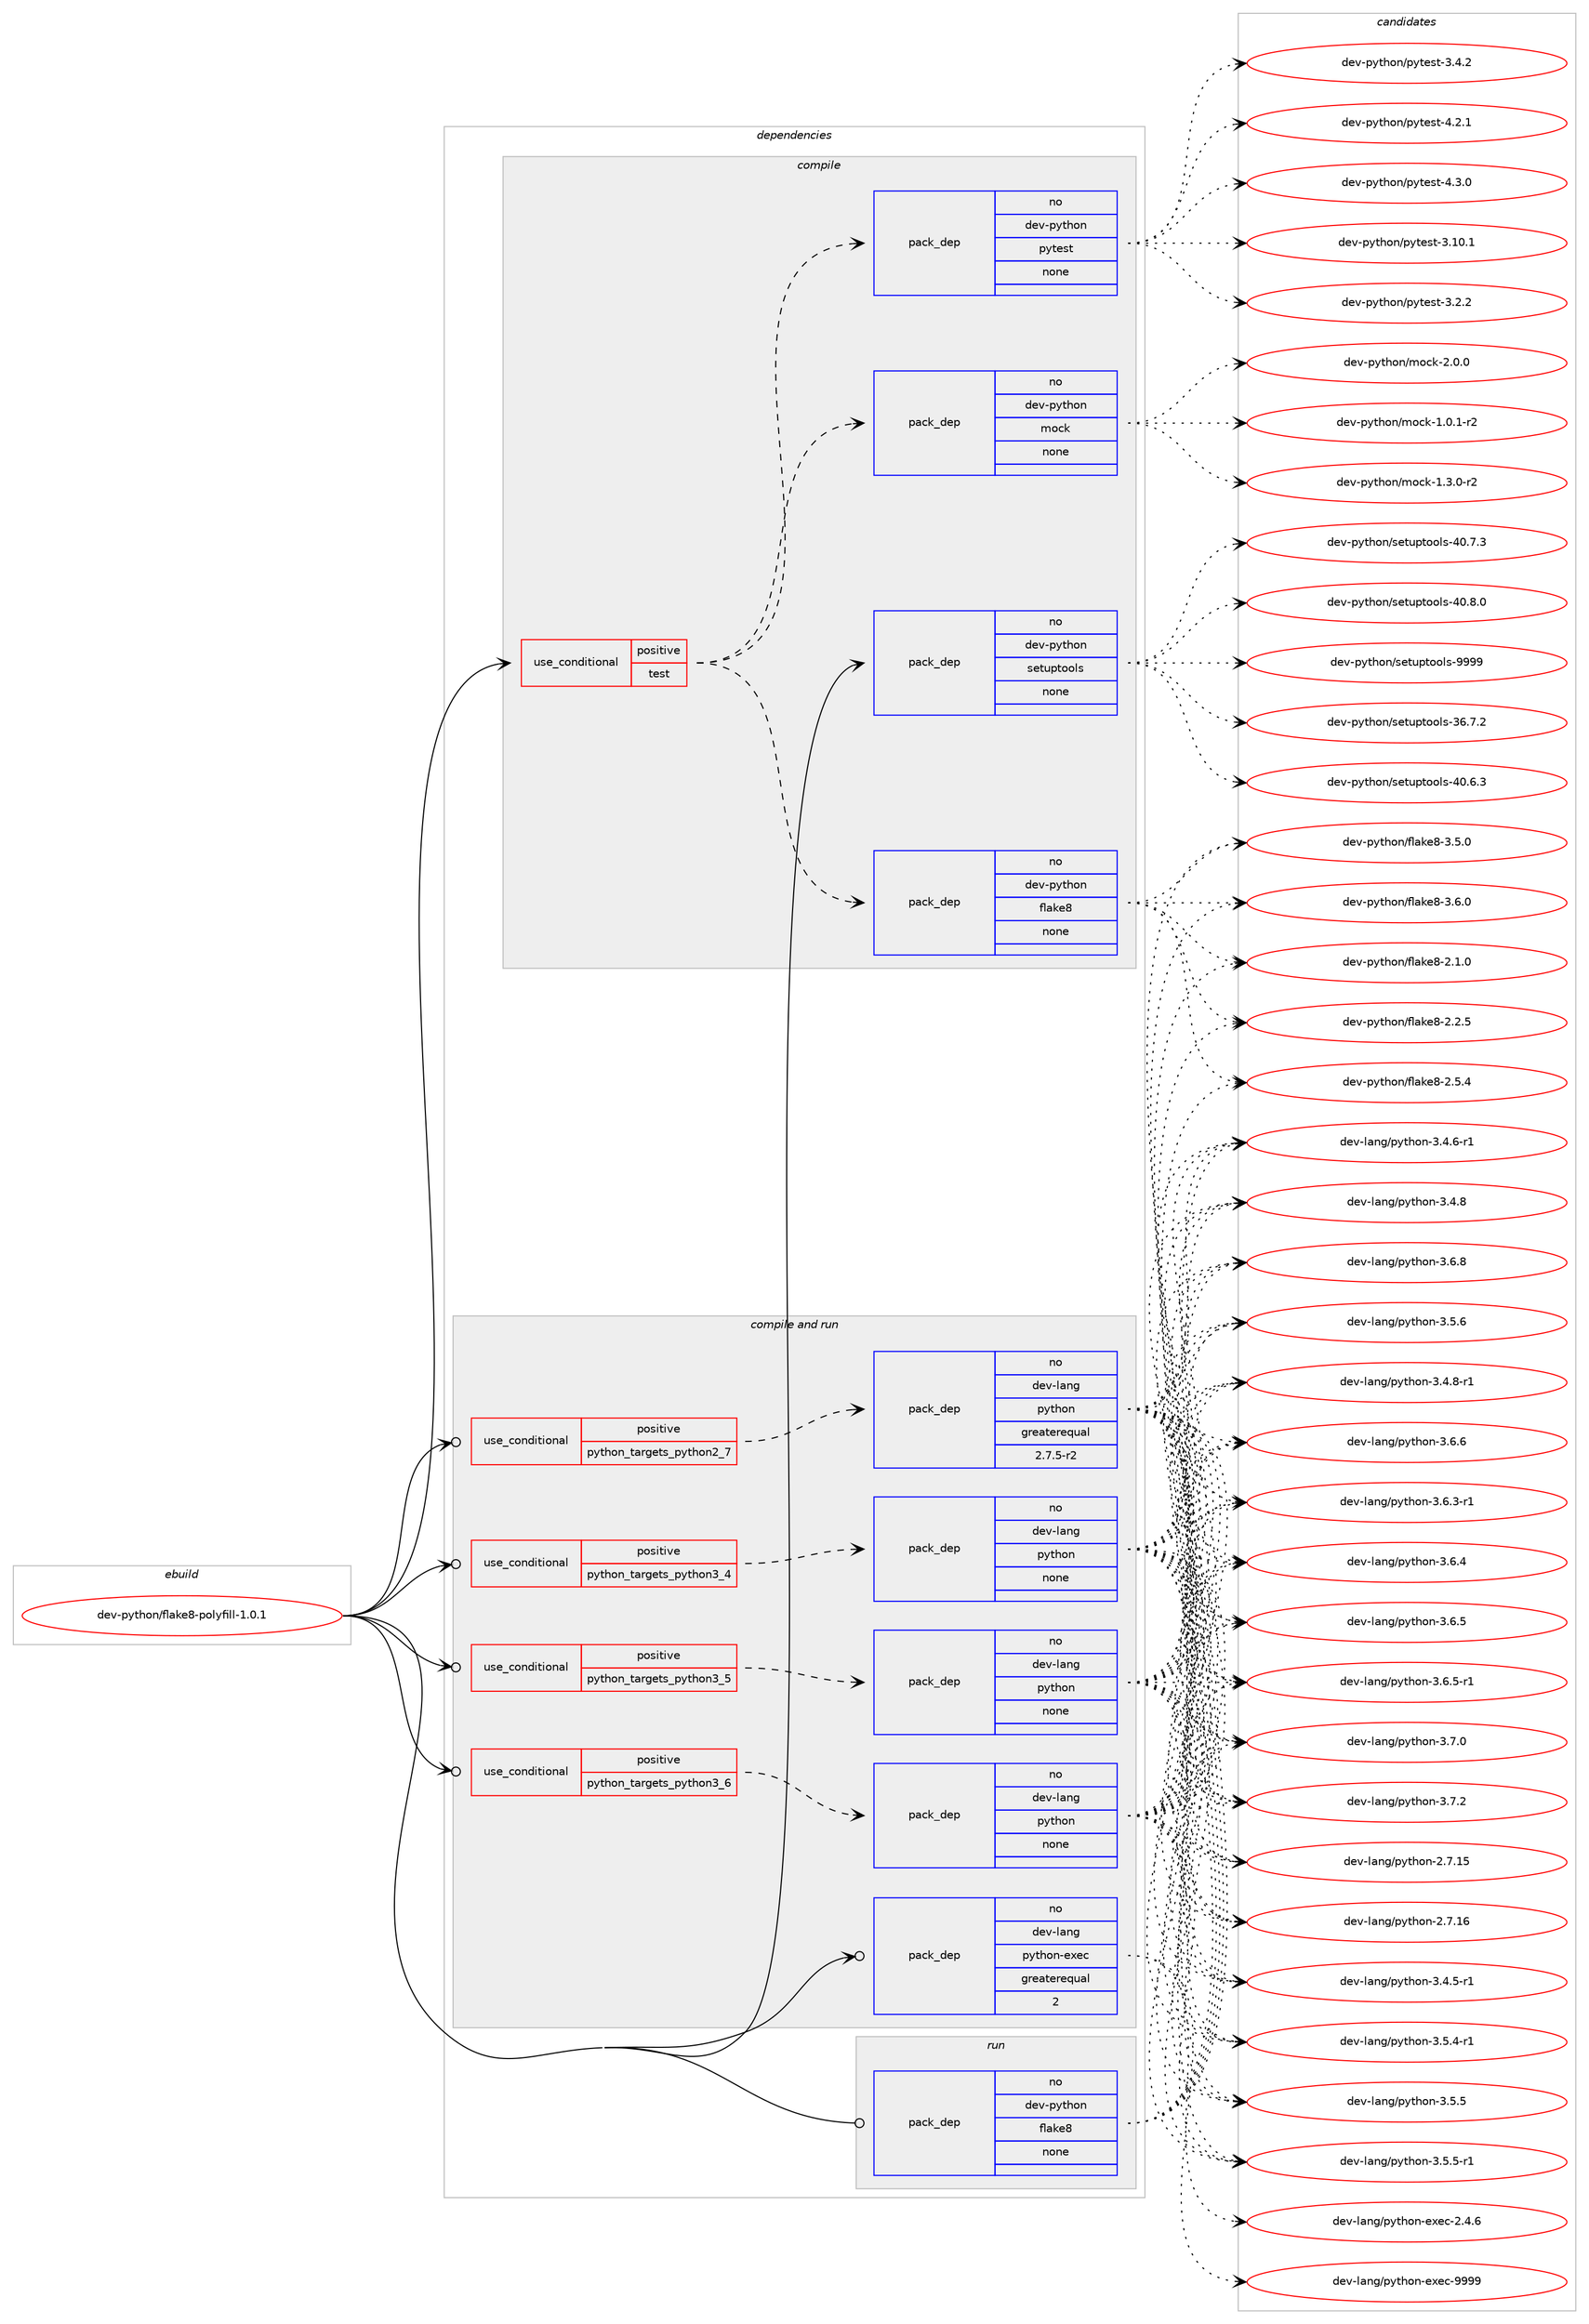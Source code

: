 digraph prolog {

# *************
# Graph options
# *************

newrank=true;
concentrate=true;
compound=true;
graph [rankdir=LR,fontname=Helvetica,fontsize=10,ranksep=1.5];#, ranksep=2.5, nodesep=0.2];
edge  [arrowhead=vee];
node  [fontname=Helvetica,fontsize=10];

# **********
# The ebuild
# **********

subgraph cluster_leftcol {
color=gray;
rank=same;
label=<<i>ebuild</i>>;
id [label="dev-python/flake8-polyfill-1.0.1", color=red, width=4, href="../dev-python/flake8-polyfill-1.0.1.svg"];
}

# ****************
# The dependencies
# ****************

subgraph cluster_midcol {
color=gray;
label=<<i>dependencies</i>>;
subgraph cluster_compile {
fillcolor="#eeeeee";
style=filled;
label=<<i>compile</i>>;
subgraph cond374239 {
dependency1408988 [label=<<TABLE BORDER="0" CELLBORDER="1" CELLSPACING="0" CELLPADDING="4"><TR><TD ROWSPAN="3" CELLPADDING="10">use_conditional</TD></TR><TR><TD>positive</TD></TR><TR><TD>test</TD></TR></TABLE>>, shape=none, color=red];
subgraph pack1011490 {
dependency1408989 [label=<<TABLE BORDER="0" CELLBORDER="1" CELLSPACING="0" CELLPADDING="4" WIDTH="220"><TR><TD ROWSPAN="6" CELLPADDING="30">pack_dep</TD></TR><TR><TD WIDTH="110">no</TD></TR><TR><TD>dev-python</TD></TR><TR><TD>flake8</TD></TR><TR><TD>none</TD></TR><TR><TD></TD></TR></TABLE>>, shape=none, color=blue];
}
dependency1408988:e -> dependency1408989:w [weight=20,style="dashed",arrowhead="vee"];
subgraph pack1011491 {
dependency1408990 [label=<<TABLE BORDER="0" CELLBORDER="1" CELLSPACING="0" CELLPADDING="4" WIDTH="220"><TR><TD ROWSPAN="6" CELLPADDING="30">pack_dep</TD></TR><TR><TD WIDTH="110">no</TD></TR><TR><TD>dev-python</TD></TR><TR><TD>mock</TD></TR><TR><TD>none</TD></TR><TR><TD></TD></TR></TABLE>>, shape=none, color=blue];
}
dependency1408988:e -> dependency1408990:w [weight=20,style="dashed",arrowhead="vee"];
subgraph pack1011492 {
dependency1408991 [label=<<TABLE BORDER="0" CELLBORDER="1" CELLSPACING="0" CELLPADDING="4" WIDTH="220"><TR><TD ROWSPAN="6" CELLPADDING="30">pack_dep</TD></TR><TR><TD WIDTH="110">no</TD></TR><TR><TD>dev-python</TD></TR><TR><TD>pytest</TD></TR><TR><TD>none</TD></TR><TR><TD></TD></TR></TABLE>>, shape=none, color=blue];
}
dependency1408988:e -> dependency1408991:w [weight=20,style="dashed",arrowhead="vee"];
}
id:e -> dependency1408988:w [weight=20,style="solid",arrowhead="vee"];
subgraph pack1011493 {
dependency1408992 [label=<<TABLE BORDER="0" CELLBORDER="1" CELLSPACING="0" CELLPADDING="4" WIDTH="220"><TR><TD ROWSPAN="6" CELLPADDING="30">pack_dep</TD></TR><TR><TD WIDTH="110">no</TD></TR><TR><TD>dev-python</TD></TR><TR><TD>setuptools</TD></TR><TR><TD>none</TD></TR><TR><TD></TD></TR></TABLE>>, shape=none, color=blue];
}
id:e -> dependency1408992:w [weight=20,style="solid",arrowhead="vee"];
}
subgraph cluster_compileandrun {
fillcolor="#eeeeee";
style=filled;
label=<<i>compile and run</i>>;
subgraph cond374240 {
dependency1408993 [label=<<TABLE BORDER="0" CELLBORDER="1" CELLSPACING="0" CELLPADDING="4"><TR><TD ROWSPAN="3" CELLPADDING="10">use_conditional</TD></TR><TR><TD>positive</TD></TR><TR><TD>python_targets_python2_7</TD></TR></TABLE>>, shape=none, color=red];
subgraph pack1011494 {
dependency1408994 [label=<<TABLE BORDER="0" CELLBORDER="1" CELLSPACING="0" CELLPADDING="4" WIDTH="220"><TR><TD ROWSPAN="6" CELLPADDING="30">pack_dep</TD></TR><TR><TD WIDTH="110">no</TD></TR><TR><TD>dev-lang</TD></TR><TR><TD>python</TD></TR><TR><TD>greaterequal</TD></TR><TR><TD>2.7.5-r2</TD></TR></TABLE>>, shape=none, color=blue];
}
dependency1408993:e -> dependency1408994:w [weight=20,style="dashed",arrowhead="vee"];
}
id:e -> dependency1408993:w [weight=20,style="solid",arrowhead="odotvee"];
subgraph cond374241 {
dependency1408995 [label=<<TABLE BORDER="0" CELLBORDER="1" CELLSPACING="0" CELLPADDING="4"><TR><TD ROWSPAN="3" CELLPADDING="10">use_conditional</TD></TR><TR><TD>positive</TD></TR><TR><TD>python_targets_python3_4</TD></TR></TABLE>>, shape=none, color=red];
subgraph pack1011495 {
dependency1408996 [label=<<TABLE BORDER="0" CELLBORDER="1" CELLSPACING="0" CELLPADDING="4" WIDTH="220"><TR><TD ROWSPAN="6" CELLPADDING="30">pack_dep</TD></TR><TR><TD WIDTH="110">no</TD></TR><TR><TD>dev-lang</TD></TR><TR><TD>python</TD></TR><TR><TD>none</TD></TR><TR><TD></TD></TR></TABLE>>, shape=none, color=blue];
}
dependency1408995:e -> dependency1408996:w [weight=20,style="dashed",arrowhead="vee"];
}
id:e -> dependency1408995:w [weight=20,style="solid",arrowhead="odotvee"];
subgraph cond374242 {
dependency1408997 [label=<<TABLE BORDER="0" CELLBORDER="1" CELLSPACING="0" CELLPADDING="4"><TR><TD ROWSPAN="3" CELLPADDING="10">use_conditional</TD></TR><TR><TD>positive</TD></TR><TR><TD>python_targets_python3_5</TD></TR></TABLE>>, shape=none, color=red];
subgraph pack1011496 {
dependency1408998 [label=<<TABLE BORDER="0" CELLBORDER="1" CELLSPACING="0" CELLPADDING="4" WIDTH="220"><TR><TD ROWSPAN="6" CELLPADDING="30">pack_dep</TD></TR><TR><TD WIDTH="110">no</TD></TR><TR><TD>dev-lang</TD></TR><TR><TD>python</TD></TR><TR><TD>none</TD></TR><TR><TD></TD></TR></TABLE>>, shape=none, color=blue];
}
dependency1408997:e -> dependency1408998:w [weight=20,style="dashed",arrowhead="vee"];
}
id:e -> dependency1408997:w [weight=20,style="solid",arrowhead="odotvee"];
subgraph cond374243 {
dependency1408999 [label=<<TABLE BORDER="0" CELLBORDER="1" CELLSPACING="0" CELLPADDING="4"><TR><TD ROWSPAN="3" CELLPADDING="10">use_conditional</TD></TR><TR><TD>positive</TD></TR><TR><TD>python_targets_python3_6</TD></TR></TABLE>>, shape=none, color=red];
subgraph pack1011497 {
dependency1409000 [label=<<TABLE BORDER="0" CELLBORDER="1" CELLSPACING="0" CELLPADDING="4" WIDTH="220"><TR><TD ROWSPAN="6" CELLPADDING="30">pack_dep</TD></TR><TR><TD WIDTH="110">no</TD></TR><TR><TD>dev-lang</TD></TR><TR><TD>python</TD></TR><TR><TD>none</TD></TR><TR><TD></TD></TR></TABLE>>, shape=none, color=blue];
}
dependency1408999:e -> dependency1409000:w [weight=20,style="dashed",arrowhead="vee"];
}
id:e -> dependency1408999:w [weight=20,style="solid",arrowhead="odotvee"];
subgraph pack1011498 {
dependency1409001 [label=<<TABLE BORDER="0" CELLBORDER="1" CELLSPACING="0" CELLPADDING="4" WIDTH="220"><TR><TD ROWSPAN="6" CELLPADDING="30">pack_dep</TD></TR><TR><TD WIDTH="110">no</TD></TR><TR><TD>dev-lang</TD></TR><TR><TD>python-exec</TD></TR><TR><TD>greaterequal</TD></TR><TR><TD>2</TD></TR></TABLE>>, shape=none, color=blue];
}
id:e -> dependency1409001:w [weight=20,style="solid",arrowhead="odotvee"];
}
subgraph cluster_run {
fillcolor="#eeeeee";
style=filled;
label=<<i>run</i>>;
subgraph pack1011499 {
dependency1409002 [label=<<TABLE BORDER="0" CELLBORDER="1" CELLSPACING="0" CELLPADDING="4" WIDTH="220"><TR><TD ROWSPAN="6" CELLPADDING="30">pack_dep</TD></TR><TR><TD WIDTH="110">no</TD></TR><TR><TD>dev-python</TD></TR><TR><TD>flake8</TD></TR><TR><TD>none</TD></TR><TR><TD></TD></TR></TABLE>>, shape=none, color=blue];
}
id:e -> dependency1409002:w [weight=20,style="solid",arrowhead="odot"];
}
}

# **************
# The candidates
# **************

subgraph cluster_choices {
rank=same;
color=gray;
label=<<i>candidates</i>>;

subgraph choice1011490 {
color=black;
nodesep=1;
choice10010111845112121116104111110471021089710710156455046494648 [label="dev-python/flake8-2.1.0", color=red, width=4,href="../dev-python/flake8-2.1.0.svg"];
choice10010111845112121116104111110471021089710710156455046504653 [label="dev-python/flake8-2.2.5", color=red, width=4,href="../dev-python/flake8-2.2.5.svg"];
choice10010111845112121116104111110471021089710710156455046534652 [label="dev-python/flake8-2.5.4", color=red, width=4,href="../dev-python/flake8-2.5.4.svg"];
choice10010111845112121116104111110471021089710710156455146534648 [label="dev-python/flake8-3.5.0", color=red, width=4,href="../dev-python/flake8-3.5.0.svg"];
choice10010111845112121116104111110471021089710710156455146544648 [label="dev-python/flake8-3.6.0", color=red, width=4,href="../dev-python/flake8-3.6.0.svg"];
dependency1408989:e -> choice10010111845112121116104111110471021089710710156455046494648:w [style=dotted,weight="100"];
dependency1408989:e -> choice10010111845112121116104111110471021089710710156455046504653:w [style=dotted,weight="100"];
dependency1408989:e -> choice10010111845112121116104111110471021089710710156455046534652:w [style=dotted,weight="100"];
dependency1408989:e -> choice10010111845112121116104111110471021089710710156455146534648:w [style=dotted,weight="100"];
dependency1408989:e -> choice10010111845112121116104111110471021089710710156455146544648:w [style=dotted,weight="100"];
}
subgraph choice1011491 {
color=black;
nodesep=1;
choice1001011184511212111610411111047109111991074549464846494511450 [label="dev-python/mock-1.0.1-r2", color=red, width=4,href="../dev-python/mock-1.0.1-r2.svg"];
choice1001011184511212111610411111047109111991074549465146484511450 [label="dev-python/mock-1.3.0-r2", color=red, width=4,href="../dev-python/mock-1.3.0-r2.svg"];
choice100101118451121211161041111104710911199107455046484648 [label="dev-python/mock-2.0.0", color=red, width=4,href="../dev-python/mock-2.0.0.svg"];
dependency1408990:e -> choice1001011184511212111610411111047109111991074549464846494511450:w [style=dotted,weight="100"];
dependency1408990:e -> choice1001011184511212111610411111047109111991074549465146484511450:w [style=dotted,weight="100"];
dependency1408990:e -> choice100101118451121211161041111104710911199107455046484648:w [style=dotted,weight="100"];
}
subgraph choice1011492 {
color=black;
nodesep=1;
choice100101118451121211161041111104711212111610111511645514649484649 [label="dev-python/pytest-3.10.1", color=red, width=4,href="../dev-python/pytest-3.10.1.svg"];
choice1001011184511212111610411111047112121116101115116455146504650 [label="dev-python/pytest-3.2.2", color=red, width=4,href="../dev-python/pytest-3.2.2.svg"];
choice1001011184511212111610411111047112121116101115116455146524650 [label="dev-python/pytest-3.4.2", color=red, width=4,href="../dev-python/pytest-3.4.2.svg"];
choice1001011184511212111610411111047112121116101115116455246504649 [label="dev-python/pytest-4.2.1", color=red, width=4,href="../dev-python/pytest-4.2.1.svg"];
choice1001011184511212111610411111047112121116101115116455246514648 [label="dev-python/pytest-4.3.0", color=red, width=4,href="../dev-python/pytest-4.3.0.svg"];
dependency1408991:e -> choice100101118451121211161041111104711212111610111511645514649484649:w [style=dotted,weight="100"];
dependency1408991:e -> choice1001011184511212111610411111047112121116101115116455146504650:w [style=dotted,weight="100"];
dependency1408991:e -> choice1001011184511212111610411111047112121116101115116455146524650:w [style=dotted,weight="100"];
dependency1408991:e -> choice1001011184511212111610411111047112121116101115116455246504649:w [style=dotted,weight="100"];
dependency1408991:e -> choice1001011184511212111610411111047112121116101115116455246514648:w [style=dotted,weight="100"];
}
subgraph choice1011493 {
color=black;
nodesep=1;
choice100101118451121211161041111104711510111611711211611111110811545515446554650 [label="dev-python/setuptools-36.7.2", color=red, width=4,href="../dev-python/setuptools-36.7.2.svg"];
choice100101118451121211161041111104711510111611711211611111110811545524846544651 [label="dev-python/setuptools-40.6.3", color=red, width=4,href="../dev-python/setuptools-40.6.3.svg"];
choice100101118451121211161041111104711510111611711211611111110811545524846554651 [label="dev-python/setuptools-40.7.3", color=red, width=4,href="../dev-python/setuptools-40.7.3.svg"];
choice100101118451121211161041111104711510111611711211611111110811545524846564648 [label="dev-python/setuptools-40.8.0", color=red, width=4,href="../dev-python/setuptools-40.8.0.svg"];
choice10010111845112121116104111110471151011161171121161111111081154557575757 [label="dev-python/setuptools-9999", color=red, width=4,href="../dev-python/setuptools-9999.svg"];
dependency1408992:e -> choice100101118451121211161041111104711510111611711211611111110811545515446554650:w [style=dotted,weight="100"];
dependency1408992:e -> choice100101118451121211161041111104711510111611711211611111110811545524846544651:w [style=dotted,weight="100"];
dependency1408992:e -> choice100101118451121211161041111104711510111611711211611111110811545524846554651:w [style=dotted,weight="100"];
dependency1408992:e -> choice100101118451121211161041111104711510111611711211611111110811545524846564648:w [style=dotted,weight="100"];
dependency1408992:e -> choice10010111845112121116104111110471151011161171121161111111081154557575757:w [style=dotted,weight="100"];
}
subgraph choice1011494 {
color=black;
nodesep=1;
choice10010111845108971101034711212111610411111045504655464953 [label="dev-lang/python-2.7.15", color=red, width=4,href="../dev-lang/python-2.7.15.svg"];
choice10010111845108971101034711212111610411111045504655464954 [label="dev-lang/python-2.7.16", color=red, width=4,href="../dev-lang/python-2.7.16.svg"];
choice1001011184510897110103471121211161041111104551465246534511449 [label="dev-lang/python-3.4.5-r1", color=red, width=4,href="../dev-lang/python-3.4.5-r1.svg"];
choice1001011184510897110103471121211161041111104551465246544511449 [label="dev-lang/python-3.4.6-r1", color=red, width=4,href="../dev-lang/python-3.4.6-r1.svg"];
choice100101118451089711010347112121116104111110455146524656 [label="dev-lang/python-3.4.8", color=red, width=4,href="../dev-lang/python-3.4.8.svg"];
choice1001011184510897110103471121211161041111104551465246564511449 [label="dev-lang/python-3.4.8-r1", color=red, width=4,href="../dev-lang/python-3.4.8-r1.svg"];
choice1001011184510897110103471121211161041111104551465346524511449 [label="dev-lang/python-3.5.4-r1", color=red, width=4,href="../dev-lang/python-3.5.4-r1.svg"];
choice100101118451089711010347112121116104111110455146534653 [label="dev-lang/python-3.5.5", color=red, width=4,href="../dev-lang/python-3.5.5.svg"];
choice1001011184510897110103471121211161041111104551465346534511449 [label="dev-lang/python-3.5.5-r1", color=red, width=4,href="../dev-lang/python-3.5.5-r1.svg"];
choice100101118451089711010347112121116104111110455146534654 [label="dev-lang/python-3.5.6", color=red, width=4,href="../dev-lang/python-3.5.6.svg"];
choice1001011184510897110103471121211161041111104551465446514511449 [label="dev-lang/python-3.6.3-r1", color=red, width=4,href="../dev-lang/python-3.6.3-r1.svg"];
choice100101118451089711010347112121116104111110455146544652 [label="dev-lang/python-3.6.4", color=red, width=4,href="../dev-lang/python-3.6.4.svg"];
choice100101118451089711010347112121116104111110455146544653 [label="dev-lang/python-3.6.5", color=red, width=4,href="../dev-lang/python-3.6.5.svg"];
choice1001011184510897110103471121211161041111104551465446534511449 [label="dev-lang/python-3.6.5-r1", color=red, width=4,href="../dev-lang/python-3.6.5-r1.svg"];
choice100101118451089711010347112121116104111110455146544654 [label="dev-lang/python-3.6.6", color=red, width=4,href="../dev-lang/python-3.6.6.svg"];
choice100101118451089711010347112121116104111110455146544656 [label="dev-lang/python-3.6.8", color=red, width=4,href="../dev-lang/python-3.6.8.svg"];
choice100101118451089711010347112121116104111110455146554648 [label="dev-lang/python-3.7.0", color=red, width=4,href="../dev-lang/python-3.7.0.svg"];
choice100101118451089711010347112121116104111110455146554650 [label="dev-lang/python-3.7.2", color=red, width=4,href="../dev-lang/python-3.7.2.svg"];
dependency1408994:e -> choice10010111845108971101034711212111610411111045504655464953:w [style=dotted,weight="100"];
dependency1408994:e -> choice10010111845108971101034711212111610411111045504655464954:w [style=dotted,weight="100"];
dependency1408994:e -> choice1001011184510897110103471121211161041111104551465246534511449:w [style=dotted,weight="100"];
dependency1408994:e -> choice1001011184510897110103471121211161041111104551465246544511449:w [style=dotted,weight="100"];
dependency1408994:e -> choice100101118451089711010347112121116104111110455146524656:w [style=dotted,weight="100"];
dependency1408994:e -> choice1001011184510897110103471121211161041111104551465246564511449:w [style=dotted,weight="100"];
dependency1408994:e -> choice1001011184510897110103471121211161041111104551465346524511449:w [style=dotted,weight="100"];
dependency1408994:e -> choice100101118451089711010347112121116104111110455146534653:w [style=dotted,weight="100"];
dependency1408994:e -> choice1001011184510897110103471121211161041111104551465346534511449:w [style=dotted,weight="100"];
dependency1408994:e -> choice100101118451089711010347112121116104111110455146534654:w [style=dotted,weight="100"];
dependency1408994:e -> choice1001011184510897110103471121211161041111104551465446514511449:w [style=dotted,weight="100"];
dependency1408994:e -> choice100101118451089711010347112121116104111110455146544652:w [style=dotted,weight="100"];
dependency1408994:e -> choice100101118451089711010347112121116104111110455146544653:w [style=dotted,weight="100"];
dependency1408994:e -> choice1001011184510897110103471121211161041111104551465446534511449:w [style=dotted,weight="100"];
dependency1408994:e -> choice100101118451089711010347112121116104111110455146544654:w [style=dotted,weight="100"];
dependency1408994:e -> choice100101118451089711010347112121116104111110455146544656:w [style=dotted,weight="100"];
dependency1408994:e -> choice100101118451089711010347112121116104111110455146554648:w [style=dotted,weight="100"];
dependency1408994:e -> choice100101118451089711010347112121116104111110455146554650:w [style=dotted,weight="100"];
}
subgraph choice1011495 {
color=black;
nodesep=1;
choice10010111845108971101034711212111610411111045504655464953 [label="dev-lang/python-2.7.15", color=red, width=4,href="../dev-lang/python-2.7.15.svg"];
choice10010111845108971101034711212111610411111045504655464954 [label="dev-lang/python-2.7.16", color=red, width=4,href="../dev-lang/python-2.7.16.svg"];
choice1001011184510897110103471121211161041111104551465246534511449 [label="dev-lang/python-3.4.5-r1", color=red, width=4,href="../dev-lang/python-3.4.5-r1.svg"];
choice1001011184510897110103471121211161041111104551465246544511449 [label="dev-lang/python-3.4.6-r1", color=red, width=4,href="../dev-lang/python-3.4.6-r1.svg"];
choice100101118451089711010347112121116104111110455146524656 [label="dev-lang/python-3.4.8", color=red, width=4,href="../dev-lang/python-3.4.8.svg"];
choice1001011184510897110103471121211161041111104551465246564511449 [label="dev-lang/python-3.4.8-r1", color=red, width=4,href="../dev-lang/python-3.4.8-r1.svg"];
choice1001011184510897110103471121211161041111104551465346524511449 [label="dev-lang/python-3.5.4-r1", color=red, width=4,href="../dev-lang/python-3.5.4-r1.svg"];
choice100101118451089711010347112121116104111110455146534653 [label="dev-lang/python-3.5.5", color=red, width=4,href="../dev-lang/python-3.5.5.svg"];
choice1001011184510897110103471121211161041111104551465346534511449 [label="dev-lang/python-3.5.5-r1", color=red, width=4,href="../dev-lang/python-3.5.5-r1.svg"];
choice100101118451089711010347112121116104111110455146534654 [label="dev-lang/python-3.5.6", color=red, width=4,href="../dev-lang/python-3.5.6.svg"];
choice1001011184510897110103471121211161041111104551465446514511449 [label="dev-lang/python-3.6.3-r1", color=red, width=4,href="../dev-lang/python-3.6.3-r1.svg"];
choice100101118451089711010347112121116104111110455146544652 [label="dev-lang/python-3.6.4", color=red, width=4,href="../dev-lang/python-3.6.4.svg"];
choice100101118451089711010347112121116104111110455146544653 [label="dev-lang/python-3.6.5", color=red, width=4,href="../dev-lang/python-3.6.5.svg"];
choice1001011184510897110103471121211161041111104551465446534511449 [label="dev-lang/python-3.6.5-r1", color=red, width=4,href="../dev-lang/python-3.6.5-r1.svg"];
choice100101118451089711010347112121116104111110455146544654 [label="dev-lang/python-3.6.6", color=red, width=4,href="../dev-lang/python-3.6.6.svg"];
choice100101118451089711010347112121116104111110455146544656 [label="dev-lang/python-3.6.8", color=red, width=4,href="../dev-lang/python-3.6.8.svg"];
choice100101118451089711010347112121116104111110455146554648 [label="dev-lang/python-3.7.0", color=red, width=4,href="../dev-lang/python-3.7.0.svg"];
choice100101118451089711010347112121116104111110455146554650 [label="dev-lang/python-3.7.2", color=red, width=4,href="../dev-lang/python-3.7.2.svg"];
dependency1408996:e -> choice10010111845108971101034711212111610411111045504655464953:w [style=dotted,weight="100"];
dependency1408996:e -> choice10010111845108971101034711212111610411111045504655464954:w [style=dotted,weight="100"];
dependency1408996:e -> choice1001011184510897110103471121211161041111104551465246534511449:w [style=dotted,weight="100"];
dependency1408996:e -> choice1001011184510897110103471121211161041111104551465246544511449:w [style=dotted,weight="100"];
dependency1408996:e -> choice100101118451089711010347112121116104111110455146524656:w [style=dotted,weight="100"];
dependency1408996:e -> choice1001011184510897110103471121211161041111104551465246564511449:w [style=dotted,weight="100"];
dependency1408996:e -> choice1001011184510897110103471121211161041111104551465346524511449:w [style=dotted,weight="100"];
dependency1408996:e -> choice100101118451089711010347112121116104111110455146534653:w [style=dotted,weight="100"];
dependency1408996:e -> choice1001011184510897110103471121211161041111104551465346534511449:w [style=dotted,weight="100"];
dependency1408996:e -> choice100101118451089711010347112121116104111110455146534654:w [style=dotted,weight="100"];
dependency1408996:e -> choice1001011184510897110103471121211161041111104551465446514511449:w [style=dotted,weight="100"];
dependency1408996:e -> choice100101118451089711010347112121116104111110455146544652:w [style=dotted,weight="100"];
dependency1408996:e -> choice100101118451089711010347112121116104111110455146544653:w [style=dotted,weight="100"];
dependency1408996:e -> choice1001011184510897110103471121211161041111104551465446534511449:w [style=dotted,weight="100"];
dependency1408996:e -> choice100101118451089711010347112121116104111110455146544654:w [style=dotted,weight="100"];
dependency1408996:e -> choice100101118451089711010347112121116104111110455146544656:w [style=dotted,weight="100"];
dependency1408996:e -> choice100101118451089711010347112121116104111110455146554648:w [style=dotted,weight="100"];
dependency1408996:e -> choice100101118451089711010347112121116104111110455146554650:w [style=dotted,weight="100"];
}
subgraph choice1011496 {
color=black;
nodesep=1;
choice10010111845108971101034711212111610411111045504655464953 [label="dev-lang/python-2.7.15", color=red, width=4,href="../dev-lang/python-2.7.15.svg"];
choice10010111845108971101034711212111610411111045504655464954 [label="dev-lang/python-2.7.16", color=red, width=4,href="../dev-lang/python-2.7.16.svg"];
choice1001011184510897110103471121211161041111104551465246534511449 [label="dev-lang/python-3.4.5-r1", color=red, width=4,href="../dev-lang/python-3.4.5-r1.svg"];
choice1001011184510897110103471121211161041111104551465246544511449 [label="dev-lang/python-3.4.6-r1", color=red, width=4,href="../dev-lang/python-3.4.6-r1.svg"];
choice100101118451089711010347112121116104111110455146524656 [label="dev-lang/python-3.4.8", color=red, width=4,href="../dev-lang/python-3.4.8.svg"];
choice1001011184510897110103471121211161041111104551465246564511449 [label="dev-lang/python-3.4.8-r1", color=red, width=4,href="../dev-lang/python-3.4.8-r1.svg"];
choice1001011184510897110103471121211161041111104551465346524511449 [label="dev-lang/python-3.5.4-r1", color=red, width=4,href="../dev-lang/python-3.5.4-r1.svg"];
choice100101118451089711010347112121116104111110455146534653 [label="dev-lang/python-3.5.5", color=red, width=4,href="../dev-lang/python-3.5.5.svg"];
choice1001011184510897110103471121211161041111104551465346534511449 [label="dev-lang/python-3.5.5-r1", color=red, width=4,href="../dev-lang/python-3.5.5-r1.svg"];
choice100101118451089711010347112121116104111110455146534654 [label="dev-lang/python-3.5.6", color=red, width=4,href="../dev-lang/python-3.5.6.svg"];
choice1001011184510897110103471121211161041111104551465446514511449 [label="dev-lang/python-3.6.3-r1", color=red, width=4,href="../dev-lang/python-3.6.3-r1.svg"];
choice100101118451089711010347112121116104111110455146544652 [label="dev-lang/python-3.6.4", color=red, width=4,href="../dev-lang/python-3.6.4.svg"];
choice100101118451089711010347112121116104111110455146544653 [label="dev-lang/python-3.6.5", color=red, width=4,href="../dev-lang/python-3.6.5.svg"];
choice1001011184510897110103471121211161041111104551465446534511449 [label="dev-lang/python-3.6.5-r1", color=red, width=4,href="../dev-lang/python-3.6.5-r1.svg"];
choice100101118451089711010347112121116104111110455146544654 [label="dev-lang/python-3.6.6", color=red, width=4,href="../dev-lang/python-3.6.6.svg"];
choice100101118451089711010347112121116104111110455146544656 [label="dev-lang/python-3.6.8", color=red, width=4,href="../dev-lang/python-3.6.8.svg"];
choice100101118451089711010347112121116104111110455146554648 [label="dev-lang/python-3.7.0", color=red, width=4,href="../dev-lang/python-3.7.0.svg"];
choice100101118451089711010347112121116104111110455146554650 [label="dev-lang/python-3.7.2", color=red, width=4,href="../dev-lang/python-3.7.2.svg"];
dependency1408998:e -> choice10010111845108971101034711212111610411111045504655464953:w [style=dotted,weight="100"];
dependency1408998:e -> choice10010111845108971101034711212111610411111045504655464954:w [style=dotted,weight="100"];
dependency1408998:e -> choice1001011184510897110103471121211161041111104551465246534511449:w [style=dotted,weight="100"];
dependency1408998:e -> choice1001011184510897110103471121211161041111104551465246544511449:w [style=dotted,weight="100"];
dependency1408998:e -> choice100101118451089711010347112121116104111110455146524656:w [style=dotted,weight="100"];
dependency1408998:e -> choice1001011184510897110103471121211161041111104551465246564511449:w [style=dotted,weight="100"];
dependency1408998:e -> choice1001011184510897110103471121211161041111104551465346524511449:w [style=dotted,weight="100"];
dependency1408998:e -> choice100101118451089711010347112121116104111110455146534653:w [style=dotted,weight="100"];
dependency1408998:e -> choice1001011184510897110103471121211161041111104551465346534511449:w [style=dotted,weight="100"];
dependency1408998:e -> choice100101118451089711010347112121116104111110455146534654:w [style=dotted,weight="100"];
dependency1408998:e -> choice1001011184510897110103471121211161041111104551465446514511449:w [style=dotted,weight="100"];
dependency1408998:e -> choice100101118451089711010347112121116104111110455146544652:w [style=dotted,weight="100"];
dependency1408998:e -> choice100101118451089711010347112121116104111110455146544653:w [style=dotted,weight="100"];
dependency1408998:e -> choice1001011184510897110103471121211161041111104551465446534511449:w [style=dotted,weight="100"];
dependency1408998:e -> choice100101118451089711010347112121116104111110455146544654:w [style=dotted,weight="100"];
dependency1408998:e -> choice100101118451089711010347112121116104111110455146544656:w [style=dotted,weight="100"];
dependency1408998:e -> choice100101118451089711010347112121116104111110455146554648:w [style=dotted,weight="100"];
dependency1408998:e -> choice100101118451089711010347112121116104111110455146554650:w [style=dotted,weight="100"];
}
subgraph choice1011497 {
color=black;
nodesep=1;
choice10010111845108971101034711212111610411111045504655464953 [label="dev-lang/python-2.7.15", color=red, width=4,href="../dev-lang/python-2.7.15.svg"];
choice10010111845108971101034711212111610411111045504655464954 [label="dev-lang/python-2.7.16", color=red, width=4,href="../dev-lang/python-2.7.16.svg"];
choice1001011184510897110103471121211161041111104551465246534511449 [label="dev-lang/python-3.4.5-r1", color=red, width=4,href="../dev-lang/python-3.4.5-r1.svg"];
choice1001011184510897110103471121211161041111104551465246544511449 [label="dev-lang/python-3.4.6-r1", color=red, width=4,href="../dev-lang/python-3.4.6-r1.svg"];
choice100101118451089711010347112121116104111110455146524656 [label="dev-lang/python-3.4.8", color=red, width=4,href="../dev-lang/python-3.4.8.svg"];
choice1001011184510897110103471121211161041111104551465246564511449 [label="dev-lang/python-3.4.8-r1", color=red, width=4,href="../dev-lang/python-3.4.8-r1.svg"];
choice1001011184510897110103471121211161041111104551465346524511449 [label="dev-lang/python-3.5.4-r1", color=red, width=4,href="../dev-lang/python-3.5.4-r1.svg"];
choice100101118451089711010347112121116104111110455146534653 [label="dev-lang/python-3.5.5", color=red, width=4,href="../dev-lang/python-3.5.5.svg"];
choice1001011184510897110103471121211161041111104551465346534511449 [label="dev-lang/python-3.5.5-r1", color=red, width=4,href="../dev-lang/python-3.5.5-r1.svg"];
choice100101118451089711010347112121116104111110455146534654 [label="dev-lang/python-3.5.6", color=red, width=4,href="../dev-lang/python-3.5.6.svg"];
choice1001011184510897110103471121211161041111104551465446514511449 [label="dev-lang/python-3.6.3-r1", color=red, width=4,href="../dev-lang/python-3.6.3-r1.svg"];
choice100101118451089711010347112121116104111110455146544652 [label="dev-lang/python-3.6.4", color=red, width=4,href="../dev-lang/python-3.6.4.svg"];
choice100101118451089711010347112121116104111110455146544653 [label="dev-lang/python-3.6.5", color=red, width=4,href="../dev-lang/python-3.6.5.svg"];
choice1001011184510897110103471121211161041111104551465446534511449 [label="dev-lang/python-3.6.5-r1", color=red, width=4,href="../dev-lang/python-3.6.5-r1.svg"];
choice100101118451089711010347112121116104111110455146544654 [label="dev-lang/python-3.6.6", color=red, width=4,href="../dev-lang/python-3.6.6.svg"];
choice100101118451089711010347112121116104111110455146544656 [label="dev-lang/python-3.6.8", color=red, width=4,href="../dev-lang/python-3.6.8.svg"];
choice100101118451089711010347112121116104111110455146554648 [label="dev-lang/python-3.7.0", color=red, width=4,href="../dev-lang/python-3.7.0.svg"];
choice100101118451089711010347112121116104111110455146554650 [label="dev-lang/python-3.7.2", color=red, width=4,href="../dev-lang/python-3.7.2.svg"];
dependency1409000:e -> choice10010111845108971101034711212111610411111045504655464953:w [style=dotted,weight="100"];
dependency1409000:e -> choice10010111845108971101034711212111610411111045504655464954:w [style=dotted,weight="100"];
dependency1409000:e -> choice1001011184510897110103471121211161041111104551465246534511449:w [style=dotted,weight="100"];
dependency1409000:e -> choice1001011184510897110103471121211161041111104551465246544511449:w [style=dotted,weight="100"];
dependency1409000:e -> choice100101118451089711010347112121116104111110455146524656:w [style=dotted,weight="100"];
dependency1409000:e -> choice1001011184510897110103471121211161041111104551465246564511449:w [style=dotted,weight="100"];
dependency1409000:e -> choice1001011184510897110103471121211161041111104551465346524511449:w [style=dotted,weight="100"];
dependency1409000:e -> choice100101118451089711010347112121116104111110455146534653:w [style=dotted,weight="100"];
dependency1409000:e -> choice1001011184510897110103471121211161041111104551465346534511449:w [style=dotted,weight="100"];
dependency1409000:e -> choice100101118451089711010347112121116104111110455146534654:w [style=dotted,weight="100"];
dependency1409000:e -> choice1001011184510897110103471121211161041111104551465446514511449:w [style=dotted,weight="100"];
dependency1409000:e -> choice100101118451089711010347112121116104111110455146544652:w [style=dotted,weight="100"];
dependency1409000:e -> choice100101118451089711010347112121116104111110455146544653:w [style=dotted,weight="100"];
dependency1409000:e -> choice1001011184510897110103471121211161041111104551465446534511449:w [style=dotted,weight="100"];
dependency1409000:e -> choice100101118451089711010347112121116104111110455146544654:w [style=dotted,weight="100"];
dependency1409000:e -> choice100101118451089711010347112121116104111110455146544656:w [style=dotted,weight="100"];
dependency1409000:e -> choice100101118451089711010347112121116104111110455146554648:w [style=dotted,weight="100"];
dependency1409000:e -> choice100101118451089711010347112121116104111110455146554650:w [style=dotted,weight="100"];
}
subgraph choice1011498 {
color=black;
nodesep=1;
choice1001011184510897110103471121211161041111104510112010199455046524654 [label="dev-lang/python-exec-2.4.6", color=red, width=4,href="../dev-lang/python-exec-2.4.6.svg"];
choice10010111845108971101034711212111610411111045101120101994557575757 [label="dev-lang/python-exec-9999", color=red, width=4,href="../dev-lang/python-exec-9999.svg"];
dependency1409001:e -> choice1001011184510897110103471121211161041111104510112010199455046524654:w [style=dotted,weight="100"];
dependency1409001:e -> choice10010111845108971101034711212111610411111045101120101994557575757:w [style=dotted,weight="100"];
}
subgraph choice1011499 {
color=black;
nodesep=1;
choice10010111845112121116104111110471021089710710156455046494648 [label="dev-python/flake8-2.1.0", color=red, width=4,href="../dev-python/flake8-2.1.0.svg"];
choice10010111845112121116104111110471021089710710156455046504653 [label="dev-python/flake8-2.2.5", color=red, width=4,href="../dev-python/flake8-2.2.5.svg"];
choice10010111845112121116104111110471021089710710156455046534652 [label="dev-python/flake8-2.5.4", color=red, width=4,href="../dev-python/flake8-2.5.4.svg"];
choice10010111845112121116104111110471021089710710156455146534648 [label="dev-python/flake8-3.5.0", color=red, width=4,href="../dev-python/flake8-3.5.0.svg"];
choice10010111845112121116104111110471021089710710156455146544648 [label="dev-python/flake8-3.6.0", color=red, width=4,href="../dev-python/flake8-3.6.0.svg"];
dependency1409002:e -> choice10010111845112121116104111110471021089710710156455046494648:w [style=dotted,weight="100"];
dependency1409002:e -> choice10010111845112121116104111110471021089710710156455046504653:w [style=dotted,weight="100"];
dependency1409002:e -> choice10010111845112121116104111110471021089710710156455046534652:w [style=dotted,weight="100"];
dependency1409002:e -> choice10010111845112121116104111110471021089710710156455146534648:w [style=dotted,weight="100"];
dependency1409002:e -> choice10010111845112121116104111110471021089710710156455146544648:w [style=dotted,weight="100"];
}
}

}
